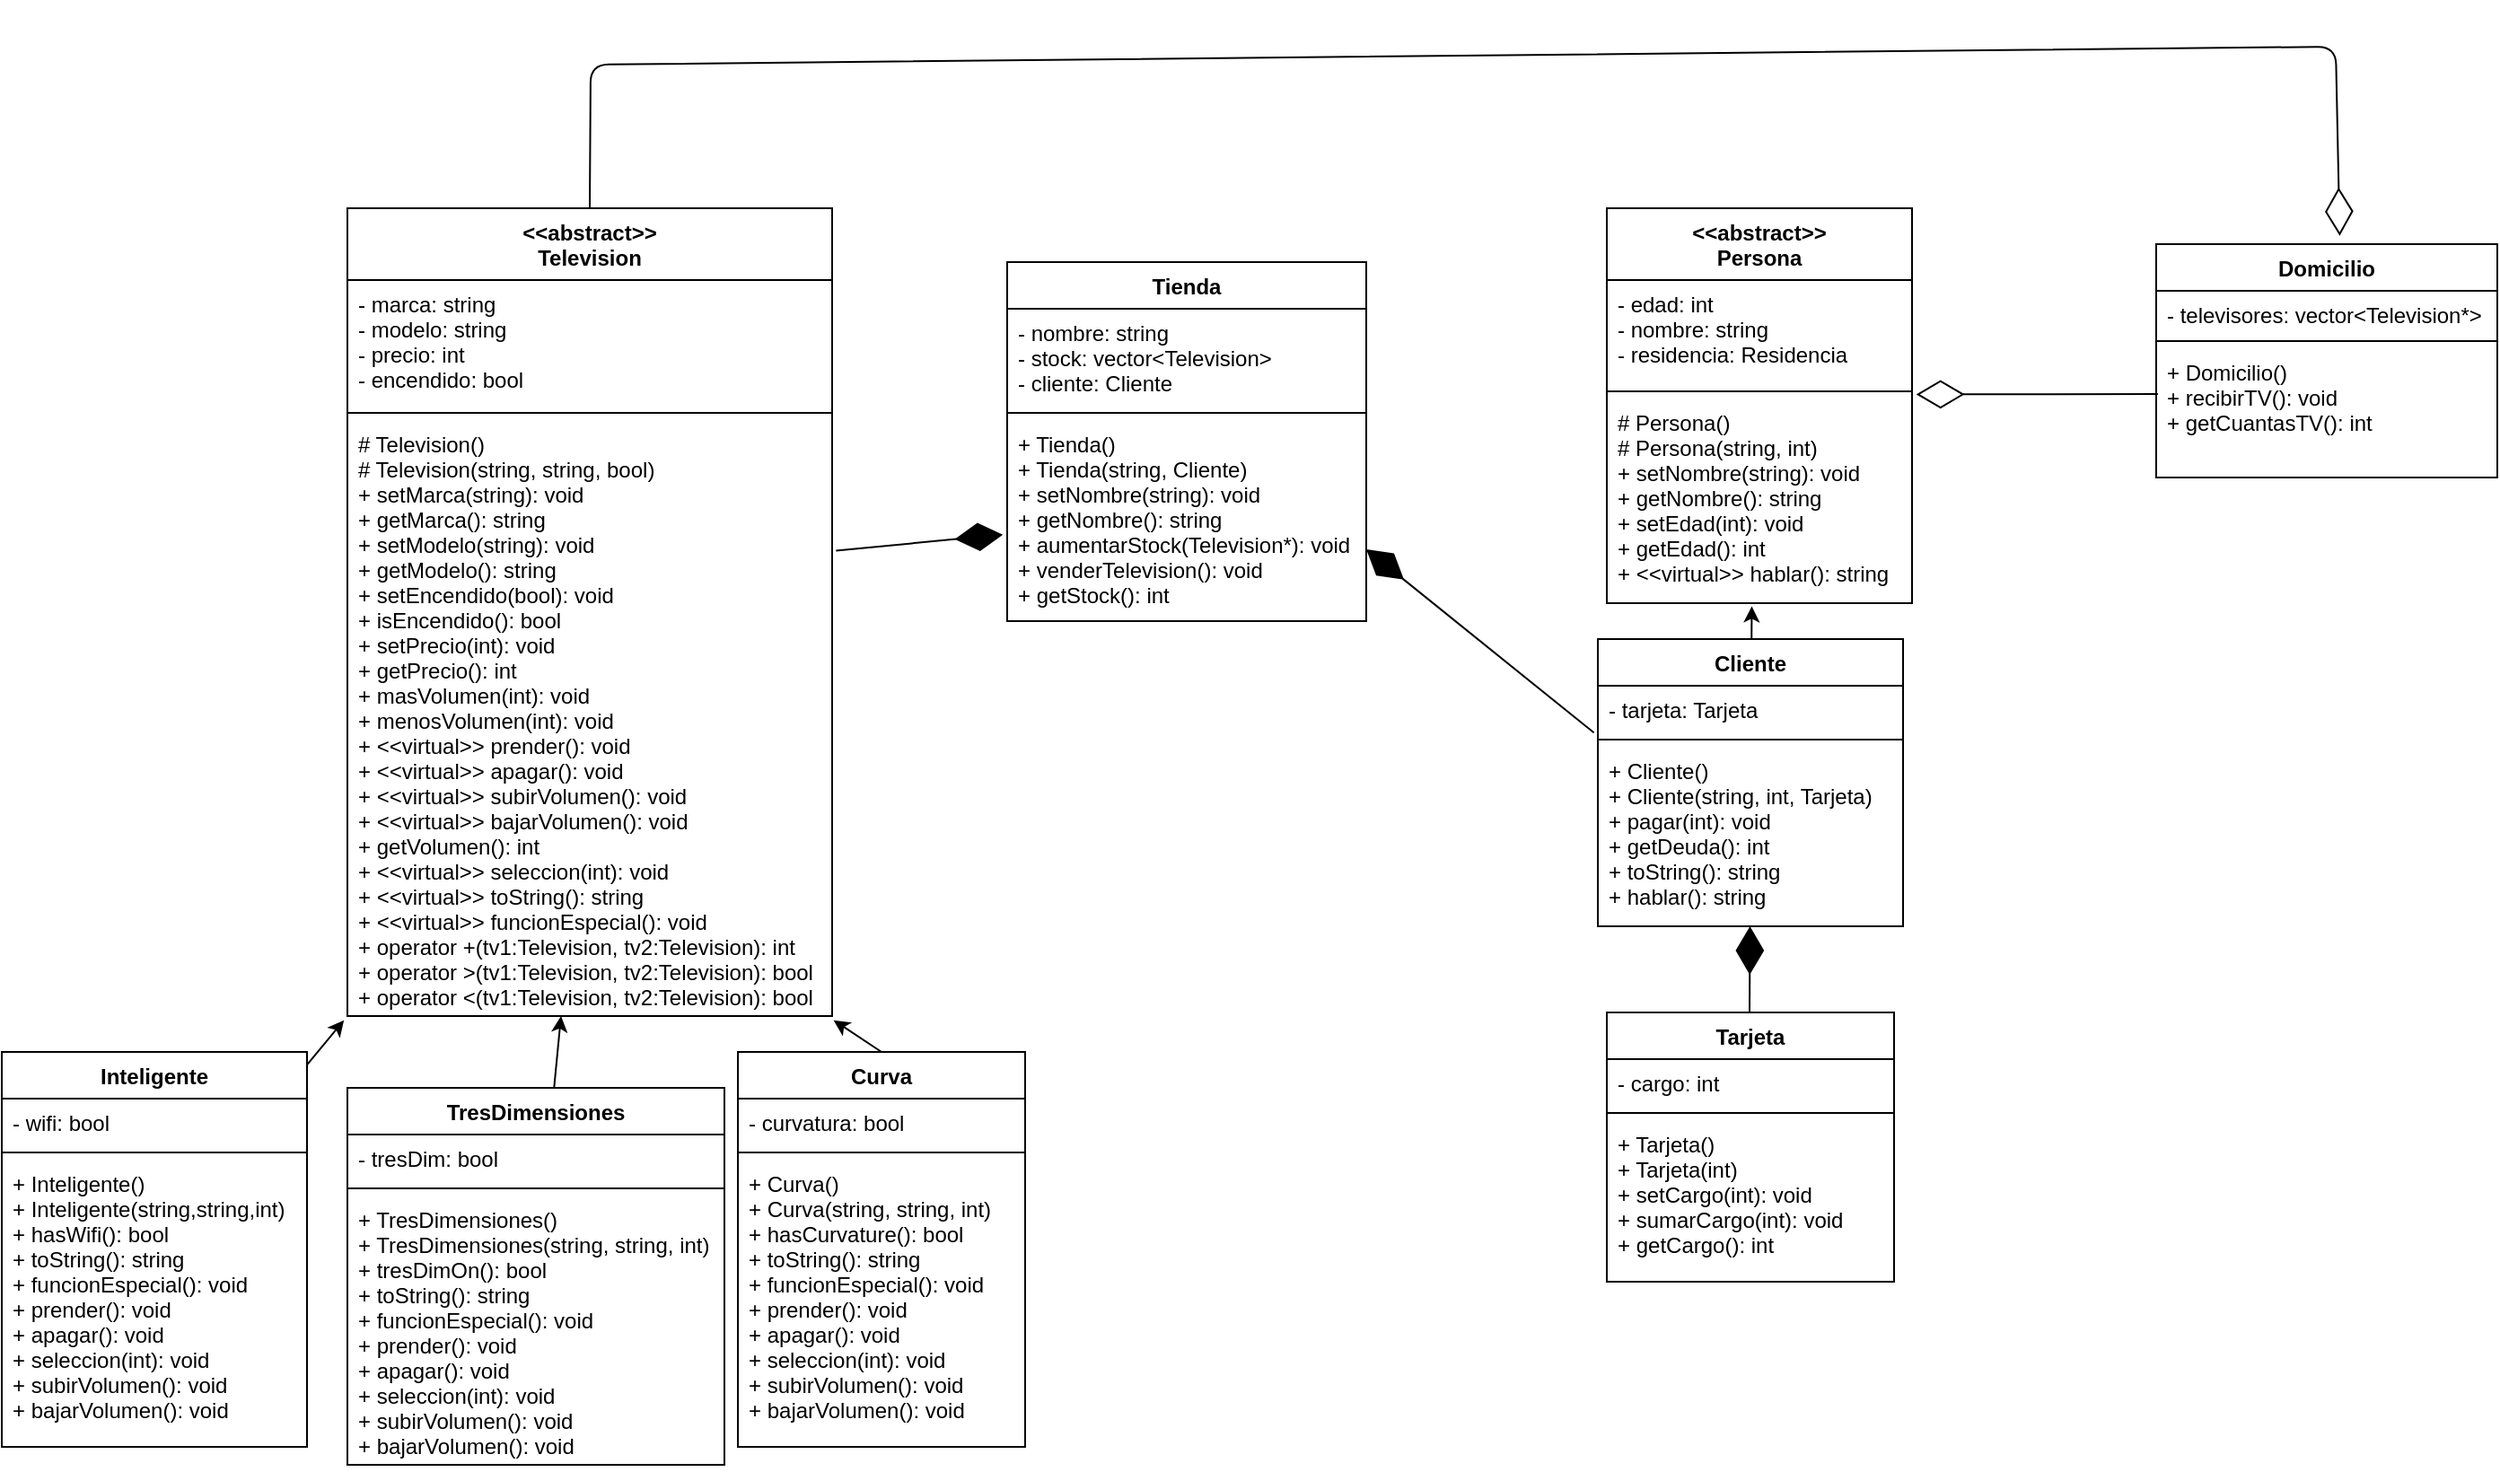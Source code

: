 <mxfile>
    <diagram id="lAEeaEAqxLmmNdLy3olR" name="Page-1">
        <mxGraphModel dx="2273" dy="1754" grid="1" gridSize="10" guides="1" tooltips="1" connect="1" arrows="1" fold="1" page="1" pageScale="1" pageWidth="827" pageHeight="1169" math="0" shadow="0">
            <root>
                <mxCell id="0"/>
                <mxCell id="1" parent="0"/>
                <mxCell id="2" value="Tienda" style="swimlane;fontStyle=1;align=center;verticalAlign=top;childLayout=stackLayout;horizontal=1;startSize=26;horizontalStack=0;resizeParent=1;resizeParentMax=0;resizeLast=0;collapsible=1;marginBottom=0;" parent="1" vertex="1">
                    <mxGeometry x="-260" y="-80" width="200" height="200" as="geometry"/>
                </mxCell>
                <mxCell id="3" value="- nombre: string&#10;- stock: vector&lt;Television&gt;&#10;- cliente: Cliente" style="text;strokeColor=none;fillColor=none;align=left;verticalAlign=top;spacingLeft=4;spacingRight=4;overflow=hidden;rotatable=0;points=[[0,0.5],[1,0.5]];portConstraint=eastwest;" parent="2" vertex="1">
                    <mxGeometry y="26" width="200" height="54" as="geometry"/>
                </mxCell>
                <mxCell id="4" value="" style="line;strokeWidth=1;fillColor=none;align=left;verticalAlign=middle;spacingTop=-1;spacingLeft=3;spacingRight=3;rotatable=0;labelPosition=right;points=[];portConstraint=eastwest;strokeColor=inherit;" parent="2" vertex="1">
                    <mxGeometry y="80" width="200" height="8" as="geometry"/>
                </mxCell>
                <mxCell id="5" value="+ Tienda()&#10;+ Tienda(string, Cliente)&#10;+ setNombre(string): void&#10;+ getNombre(): string&#10;+ aumentarStock(Television*): void&#10;+ venderTelevision(): void&#10;+ getStock(): int" style="text;strokeColor=none;fillColor=none;align=left;verticalAlign=top;spacingLeft=4;spacingRight=4;overflow=hidden;rotatable=0;points=[[0,0.5],[1,0.5]];portConstraint=eastwest;" parent="2" vertex="1">
                    <mxGeometry y="88" width="200" height="112" as="geometry"/>
                </mxCell>
                <mxCell id="6" value="&lt;&lt;abstract&gt;&gt;&#10;Television" style="swimlane;fontStyle=1;align=center;verticalAlign=top;childLayout=stackLayout;horizontal=1;startSize=40;horizontalStack=0;resizeParent=1;resizeParentMax=0;resizeLast=0;collapsible=1;marginBottom=0;" parent="1" vertex="1">
                    <mxGeometry x="-627.5" y="-110" width="270" height="450" as="geometry"/>
                </mxCell>
                <mxCell id="7" value="- marca: string&#10;- modelo: string&#10;- precio: int&#10;- encendido: bool" style="text;strokeColor=none;fillColor=none;align=left;verticalAlign=top;spacingLeft=4;spacingRight=4;overflow=hidden;rotatable=0;points=[[0,0.5],[1,0.5]];portConstraint=eastwest;" parent="6" vertex="1">
                    <mxGeometry y="40" width="270" height="70" as="geometry"/>
                </mxCell>
                <mxCell id="8" value="" style="line;strokeWidth=1;fillColor=none;align=left;verticalAlign=middle;spacingTop=-1;spacingLeft=3;spacingRight=3;rotatable=0;labelPosition=right;points=[];portConstraint=eastwest;strokeColor=inherit;" parent="6" vertex="1">
                    <mxGeometry y="110" width="270" height="8" as="geometry"/>
                </mxCell>
                <mxCell id="9" value="# Television()&#10;# Television(string, string, bool)&#10;+ setMarca(string): void&#10;+ getMarca(): string&#10;+ setModelo(string): void&#10;+ getModelo(): string&#10;+ setEncendido(bool): void&#10;+ isEncendido(): bool&#10;+ setPrecio(int): void&#10;+ getPrecio(): int&#10;+ masVolumen(int): void&#10;+ menosVolumen(int): void&#10;+ &lt;&lt;virtual&gt;&gt; prender(): void&#10;+ &lt;&lt;virtual&gt;&gt; apagar(): void&#10;+ &lt;&lt;virtual&gt;&gt; subirVolumen(): void&#10;+ &lt;&lt;virtual&gt;&gt; bajarVolumen(): void&#10;+ getVolumen(): int&#10;+ &lt;&lt;virtual&gt;&gt; seleccion(int): void&#10;+ &lt;&lt;virtual&gt;&gt; toString(): string&#10;+ &lt;&lt;virtual&gt;&gt; funcionEspecial(): void&#10;+ operator +(tv1:Television, tv2:Television): int&#10;+ operator &gt;(tv1:Television, tv2:Television): bool&#10;+ operator &lt;(tv1:Television, tv2:Television): bool" style="text;strokeColor=none;fillColor=none;align=left;verticalAlign=top;spacingLeft=4;spacingRight=4;overflow=hidden;rotatable=0;points=[[0,0.5],[1,0.5]];portConstraint=eastwest;" parent="6" vertex="1">
                    <mxGeometry y="118" width="270" height="332" as="geometry"/>
                </mxCell>
                <mxCell id="23" value="" style="edgeStyle=none;html=1;entryX=-0.007;entryY=1.007;entryDx=0;entryDy=0;entryPerimeter=0;" parent="1" source="10" target="9" edge="1">
                    <mxGeometry relative="1" as="geometry"/>
                </mxCell>
                <mxCell id="10" value="Inteligente" style="swimlane;fontStyle=1;align=center;verticalAlign=top;childLayout=stackLayout;horizontal=1;startSize=26;horizontalStack=0;resizeParent=1;resizeParentMax=0;resizeLast=0;collapsible=1;marginBottom=0;" parent="1" vertex="1">
                    <mxGeometry x="-820" y="360" width="170" height="220" as="geometry"/>
                </mxCell>
                <mxCell id="11" value="- wifi: bool" style="text;strokeColor=none;fillColor=none;align=left;verticalAlign=top;spacingLeft=4;spacingRight=4;overflow=hidden;rotatable=0;points=[[0,0.5],[1,0.5]];portConstraint=eastwest;" parent="10" vertex="1">
                    <mxGeometry y="26" width="170" height="26" as="geometry"/>
                </mxCell>
                <mxCell id="12" value="" style="line;strokeWidth=1;fillColor=none;align=left;verticalAlign=middle;spacingTop=-1;spacingLeft=3;spacingRight=3;rotatable=0;labelPosition=right;points=[];portConstraint=eastwest;strokeColor=inherit;" parent="10" vertex="1">
                    <mxGeometry y="52" width="170" height="8" as="geometry"/>
                </mxCell>
                <mxCell id="13" value="+ Inteligente()&#10;+ Inteligente(string,string,int)&#10;+ hasWifi(): bool&#10;+ toString(): string&#10;+ funcionEspecial(): void&#10;+ prender(): void&#10;+ apagar(): void&#10;+ seleccion(int): void&#10;+ subirVolumen(): void&#10;+ bajarVolumen(): void&#10;&#10;" style="text;strokeColor=none;fillColor=none;align=left;verticalAlign=top;spacingLeft=4;spacingRight=4;overflow=hidden;rotatable=0;points=[[0,0.5],[1,0.5]];portConstraint=eastwest;" parent="10" vertex="1">
                    <mxGeometry y="60" width="170" height="160" as="geometry"/>
                </mxCell>
                <mxCell id="22" value="" style="edgeStyle=none;html=1;" parent="1" source="18" target="9" edge="1">
                    <mxGeometry relative="1" as="geometry"/>
                </mxCell>
                <mxCell id="18" value="TresDimensiones" style="swimlane;fontStyle=1;align=center;verticalAlign=top;childLayout=stackLayout;horizontal=1;startSize=26;horizontalStack=0;resizeParent=1;resizeParentMax=0;resizeLast=0;collapsible=1;marginBottom=0;" parent="1" vertex="1">
                    <mxGeometry x="-627.5" y="380" width="210" height="210" as="geometry"/>
                </mxCell>
                <mxCell id="19" value="- tresDim: bool" style="text;strokeColor=none;fillColor=none;align=left;verticalAlign=top;spacingLeft=4;spacingRight=4;overflow=hidden;rotatable=0;points=[[0,0.5],[1,0.5]];portConstraint=eastwest;" parent="18" vertex="1">
                    <mxGeometry y="26" width="210" height="26" as="geometry"/>
                </mxCell>
                <mxCell id="20" value="" style="line;strokeWidth=1;fillColor=none;align=left;verticalAlign=middle;spacingTop=-1;spacingLeft=3;spacingRight=3;rotatable=0;labelPosition=right;points=[];portConstraint=eastwest;strokeColor=inherit;" parent="18" vertex="1">
                    <mxGeometry y="52" width="210" height="8" as="geometry"/>
                </mxCell>
                <mxCell id="21" value="+ TresDimensiones()&#10;+ TresDimensiones(string, string, int)&#10;+ tresDimOn(): bool&#10;+ toString(): string&#10;+ funcionEspecial(): void&#10;+ prender(): void&#10;+ apagar(): void&#10;+ seleccion(int): void&#10;+ subirVolumen(): void&#10;+ bajarVolumen(): void&#10;" style="text;strokeColor=none;fillColor=none;align=left;verticalAlign=top;spacingLeft=4;spacingRight=4;overflow=hidden;rotatable=0;points=[[0,0.5],[1,0.5]];portConstraint=eastwest;" parent="18" vertex="1">
                    <mxGeometry y="60" width="210" height="150" as="geometry"/>
                </mxCell>
                <mxCell id="30" value="&lt;&lt;abstract&gt;&gt;&#10;Persona" style="swimlane;fontStyle=1;align=center;verticalAlign=top;childLayout=stackLayout;horizontal=1;startSize=40;horizontalStack=0;resizeParent=1;resizeParentMax=0;resizeLast=0;collapsible=1;marginBottom=0;" parent="1" vertex="1">
                    <mxGeometry x="74" y="-110" width="170" height="220" as="geometry"/>
                </mxCell>
                <mxCell id="31" value="- edad: int&#10;- nombre: string&#10;- residencia: Residencia" style="text;strokeColor=none;fillColor=none;align=left;verticalAlign=top;spacingLeft=4;spacingRight=4;overflow=hidden;rotatable=0;points=[[0,0.5],[1,0.5]];portConstraint=eastwest;" parent="30" vertex="1">
                    <mxGeometry y="40" width="170" height="58" as="geometry"/>
                </mxCell>
                <mxCell id="32" value="" style="line;strokeWidth=1;fillColor=none;align=left;verticalAlign=middle;spacingTop=-1;spacingLeft=3;spacingRight=3;rotatable=0;labelPosition=right;points=[];portConstraint=eastwest;strokeColor=inherit;" parent="30" vertex="1">
                    <mxGeometry y="98" width="170" height="8" as="geometry"/>
                </mxCell>
                <mxCell id="33" value="# Persona()&#10;# Persona(string, int)&#10;+ setNombre(string): void&#10;+ getNombre(): string&#10;+ setEdad(int): void&#10;+ getEdad(): int&#10;+ &lt;&lt;virtual&gt;&gt; hablar(): string" style="text;strokeColor=none;fillColor=none;align=left;verticalAlign=top;spacingLeft=4;spacingRight=4;overflow=hidden;rotatable=0;points=[[0,0.5],[1,0.5]];portConstraint=eastwest;" parent="30" vertex="1">
                    <mxGeometry y="106" width="170" height="114" as="geometry"/>
                </mxCell>
                <mxCell id="58" value="" style="edgeStyle=none;html=1;entryX=0.475;entryY=1.015;entryDx=0;entryDy=0;entryPerimeter=0;" parent="1" source="34" target="33" edge="1">
                    <mxGeometry relative="1" as="geometry"/>
                </mxCell>
                <mxCell id="34" value="Cliente" style="swimlane;fontStyle=1;align=center;verticalAlign=top;childLayout=stackLayout;horizontal=1;startSize=26;horizontalStack=0;resizeParent=1;resizeParentMax=0;resizeLast=0;collapsible=1;marginBottom=0;" parent="1" vertex="1">
                    <mxGeometry x="69" y="130" width="170" height="160" as="geometry"/>
                </mxCell>
                <mxCell id="35" value="- tarjeta: Tarjeta" style="text;strokeColor=none;fillColor=none;align=left;verticalAlign=top;spacingLeft=4;spacingRight=4;overflow=hidden;rotatable=0;points=[[0,0.5],[1,0.5]];portConstraint=eastwest;" parent="34" vertex="1">
                    <mxGeometry y="26" width="170" height="26" as="geometry"/>
                </mxCell>
                <mxCell id="36" value="" style="line;strokeWidth=1;fillColor=none;align=left;verticalAlign=middle;spacingTop=-1;spacingLeft=3;spacingRight=3;rotatable=0;labelPosition=right;points=[];portConstraint=eastwest;strokeColor=inherit;" parent="34" vertex="1">
                    <mxGeometry y="52" width="170" height="8" as="geometry"/>
                </mxCell>
                <mxCell id="37" value="+ Cliente()&#10;+ Cliente(string, int, Tarjeta)&#10;+ pagar(int): void&#10;+ getDeuda(): int&#10;+ toString(): string&#10;+ hablar(): string" style="text;strokeColor=none;fillColor=none;align=left;verticalAlign=top;spacingLeft=4;spacingRight=4;overflow=hidden;rotatable=0;points=[[0,0.5],[1,0.5]];portConstraint=eastwest;" parent="34" vertex="1">
                    <mxGeometry y="60" width="170" height="100" as="geometry"/>
                </mxCell>
                <mxCell id="39" value="Tarjeta" style="swimlane;fontStyle=1;align=center;verticalAlign=top;childLayout=stackLayout;horizontal=1;startSize=26;horizontalStack=0;resizeParent=1;resizeParentMax=0;resizeLast=0;collapsible=1;marginBottom=0;" parent="1" vertex="1">
                    <mxGeometry x="74" y="338" width="160" height="150" as="geometry"/>
                </mxCell>
                <mxCell id="40" value="- cargo: int" style="text;strokeColor=none;fillColor=none;align=left;verticalAlign=top;spacingLeft=4;spacingRight=4;overflow=hidden;rotatable=0;points=[[0,0.5],[1,0.5]];portConstraint=eastwest;" parent="39" vertex="1">
                    <mxGeometry y="26" width="160" height="26" as="geometry"/>
                </mxCell>
                <mxCell id="41" value="" style="line;strokeWidth=1;fillColor=none;align=left;verticalAlign=middle;spacingTop=-1;spacingLeft=3;spacingRight=3;rotatable=0;labelPosition=right;points=[];portConstraint=eastwest;strokeColor=inherit;" parent="39" vertex="1">
                    <mxGeometry y="52" width="160" height="8" as="geometry"/>
                </mxCell>
                <mxCell id="42" value="+ Tarjeta()&#10;+ Tarjeta(int)&#10;+ setCargo(int): void&#10;+ sumarCargo(int): void&#10;+ getCargo(): int" style="text;strokeColor=none;fillColor=none;align=left;verticalAlign=top;spacingLeft=4;spacingRight=4;overflow=hidden;rotatable=0;points=[[0,0.5],[1,0.5]];portConstraint=eastwest;" parent="39" vertex="1">
                    <mxGeometry y="60" width="160" height="90" as="geometry"/>
                </mxCell>
                <mxCell id="43" value="" style="endArrow=diamondThin;endFill=1;endSize=24;html=1;" parent="1" target="37" edge="1">
                    <mxGeometry width="160" relative="1" as="geometry">
                        <mxPoint x="153.5" y="338" as="sourcePoint"/>
                        <mxPoint x="153.5" y="288" as="targetPoint"/>
                    </mxGeometry>
                </mxCell>
                <mxCell id="44" value="" style="endArrow=diamondThin;endFill=1;endSize=24;html=1;exitX=-0.013;exitY=1.006;exitDx=0;exitDy=0;exitPerimeter=0;" parent="1" source="35" edge="1">
                    <mxGeometry width="160" relative="1" as="geometry">
                        <mxPoint x="-140" y="70" as="sourcePoint"/>
                        <mxPoint x="-60" y="80" as="targetPoint"/>
                    </mxGeometry>
                </mxCell>
                <mxCell id="45" value="Domicilio" style="swimlane;fontStyle=1;align=center;verticalAlign=top;childLayout=stackLayout;horizontal=1;startSize=26;horizontalStack=0;resizeParent=1;resizeParentMax=0;resizeLast=0;collapsible=1;marginBottom=0;" parent="1" vertex="1">
                    <mxGeometry x="380" y="-90" width="190" height="130" as="geometry"/>
                </mxCell>
                <mxCell id="46" value="- televisores: vector&lt;Television*&gt;" style="text;strokeColor=none;fillColor=none;align=left;verticalAlign=top;spacingLeft=4;spacingRight=4;overflow=hidden;rotatable=0;points=[[0,0.5],[1,0.5]];portConstraint=eastwest;" parent="45" vertex="1">
                    <mxGeometry y="26" width="190" height="24" as="geometry"/>
                </mxCell>
                <mxCell id="47" value="" style="line;strokeWidth=1;fillColor=none;align=left;verticalAlign=middle;spacingTop=-1;spacingLeft=3;spacingRight=3;rotatable=0;labelPosition=right;points=[];portConstraint=eastwest;strokeColor=inherit;" parent="45" vertex="1">
                    <mxGeometry y="50" width="190" height="8" as="geometry"/>
                </mxCell>
                <mxCell id="48" value="+ Domicilio()&#10;+ recibirTV(): void&#10;+ getCuantasTV(): int&#10;" style="text;strokeColor=none;fillColor=none;align=left;verticalAlign=top;spacingLeft=4;spacingRight=4;overflow=hidden;rotatable=0;points=[[0,0.5],[1,0.5]];portConstraint=eastwest;" parent="45" vertex="1">
                    <mxGeometry y="58" width="190" height="72" as="geometry"/>
                </mxCell>
                <mxCell id="50" value="" style="endArrow=diamondThin;endFill=0;endSize=24;html=1;exitX=0.5;exitY=0;exitDx=0;exitDy=0;entryX=0.538;entryY=-0.036;entryDx=0;entryDy=0;entryPerimeter=0;" parent="1" source="6" target="45" edge="1">
                    <mxGeometry width="160" relative="1" as="geometry">
                        <mxPoint x="-600" y="-70" as="sourcePoint"/>
                        <mxPoint x="540" y="-200" as="targetPoint"/>
                        <Array as="points">
                            <mxPoint x="-492" y="-190"/>
                            <mxPoint x="480" y="-200"/>
                        </Array>
                    </mxGeometry>
                </mxCell>
                <mxCell id="55" style="edgeStyle=none;html=1;exitX=0.5;exitY=0;exitDx=0;exitDy=0;entryX=1.003;entryY=1.007;entryDx=0;entryDy=0;entryPerimeter=0;" parent="1" source="51" target="9" edge="1">
                    <mxGeometry relative="1" as="geometry"/>
                </mxCell>
                <mxCell id="51" value="Curva" style="swimlane;fontStyle=1;align=center;verticalAlign=top;childLayout=stackLayout;horizontal=1;startSize=26;horizontalStack=0;resizeParent=1;resizeParentMax=0;resizeLast=0;collapsible=1;marginBottom=0;" parent="1" vertex="1">
                    <mxGeometry x="-410" y="360" width="160" height="220" as="geometry"/>
                </mxCell>
                <mxCell id="52" value="- curvatura: bool" style="text;strokeColor=none;fillColor=none;align=left;verticalAlign=top;spacingLeft=4;spacingRight=4;overflow=hidden;rotatable=0;points=[[0,0.5],[1,0.5]];portConstraint=eastwest;" parent="51" vertex="1">
                    <mxGeometry y="26" width="160" height="26" as="geometry"/>
                </mxCell>
                <mxCell id="53" value="" style="line;strokeWidth=1;fillColor=none;align=left;verticalAlign=middle;spacingTop=-1;spacingLeft=3;spacingRight=3;rotatable=0;labelPosition=right;points=[];portConstraint=eastwest;strokeColor=inherit;" parent="51" vertex="1">
                    <mxGeometry y="52" width="160" height="8" as="geometry"/>
                </mxCell>
                <mxCell id="54" value="+ Curva()&#10;+ Curva(string, string, int)&#10;+ hasCurvature(): bool&#10;+ toString(): string&#10;+ funcionEspecial(): void&#10;+ prender(): void&#10;+ apagar(): void&#10;+ seleccion(int): void&#10;+ subirVolumen(): void&#10;+ bajarVolumen(): void" style="text;strokeColor=none;fillColor=none;align=left;verticalAlign=top;spacingLeft=4;spacingRight=4;overflow=hidden;rotatable=0;points=[[0,0.5],[1,0.5]];portConstraint=eastwest;" parent="51" vertex="1">
                    <mxGeometry y="60" width="160" height="160" as="geometry"/>
                </mxCell>
                <mxCell id="57" value="" style="endArrow=diamondThin;endFill=0;endSize=24;html=1;entryX=1.014;entryY=-0.02;entryDx=0;entryDy=0;entryPerimeter=0;exitX=0.005;exitY=0.354;exitDx=0;exitDy=0;exitPerimeter=0;" parent="1" source="48" target="33" edge="1">
                    <mxGeometry width="160" relative="1" as="geometry">
                        <mxPoint x="380" y="-20" as="sourcePoint"/>
                        <mxPoint x="270" y="-20" as="targetPoint"/>
                    </mxGeometry>
                </mxCell>
                <mxCell id="59" value="" style="endArrow=diamondThin;endFill=1;endSize=24;html=1;entryX=-0.012;entryY=0.57;entryDx=0;entryDy=0;entryPerimeter=0;exitX=1.008;exitY=0.219;exitDx=0;exitDy=0;exitPerimeter=0;" parent="1" source="9" target="5" edge="1">
                    <mxGeometry width="160" relative="1" as="geometry">
                        <mxPoint x="-400" y="70" as="sourcePoint"/>
                        <mxPoint x="-270" y="70" as="targetPoint"/>
                    </mxGeometry>
                </mxCell>
            </root>
        </mxGraphModel>
    </diagram>
</mxfile>